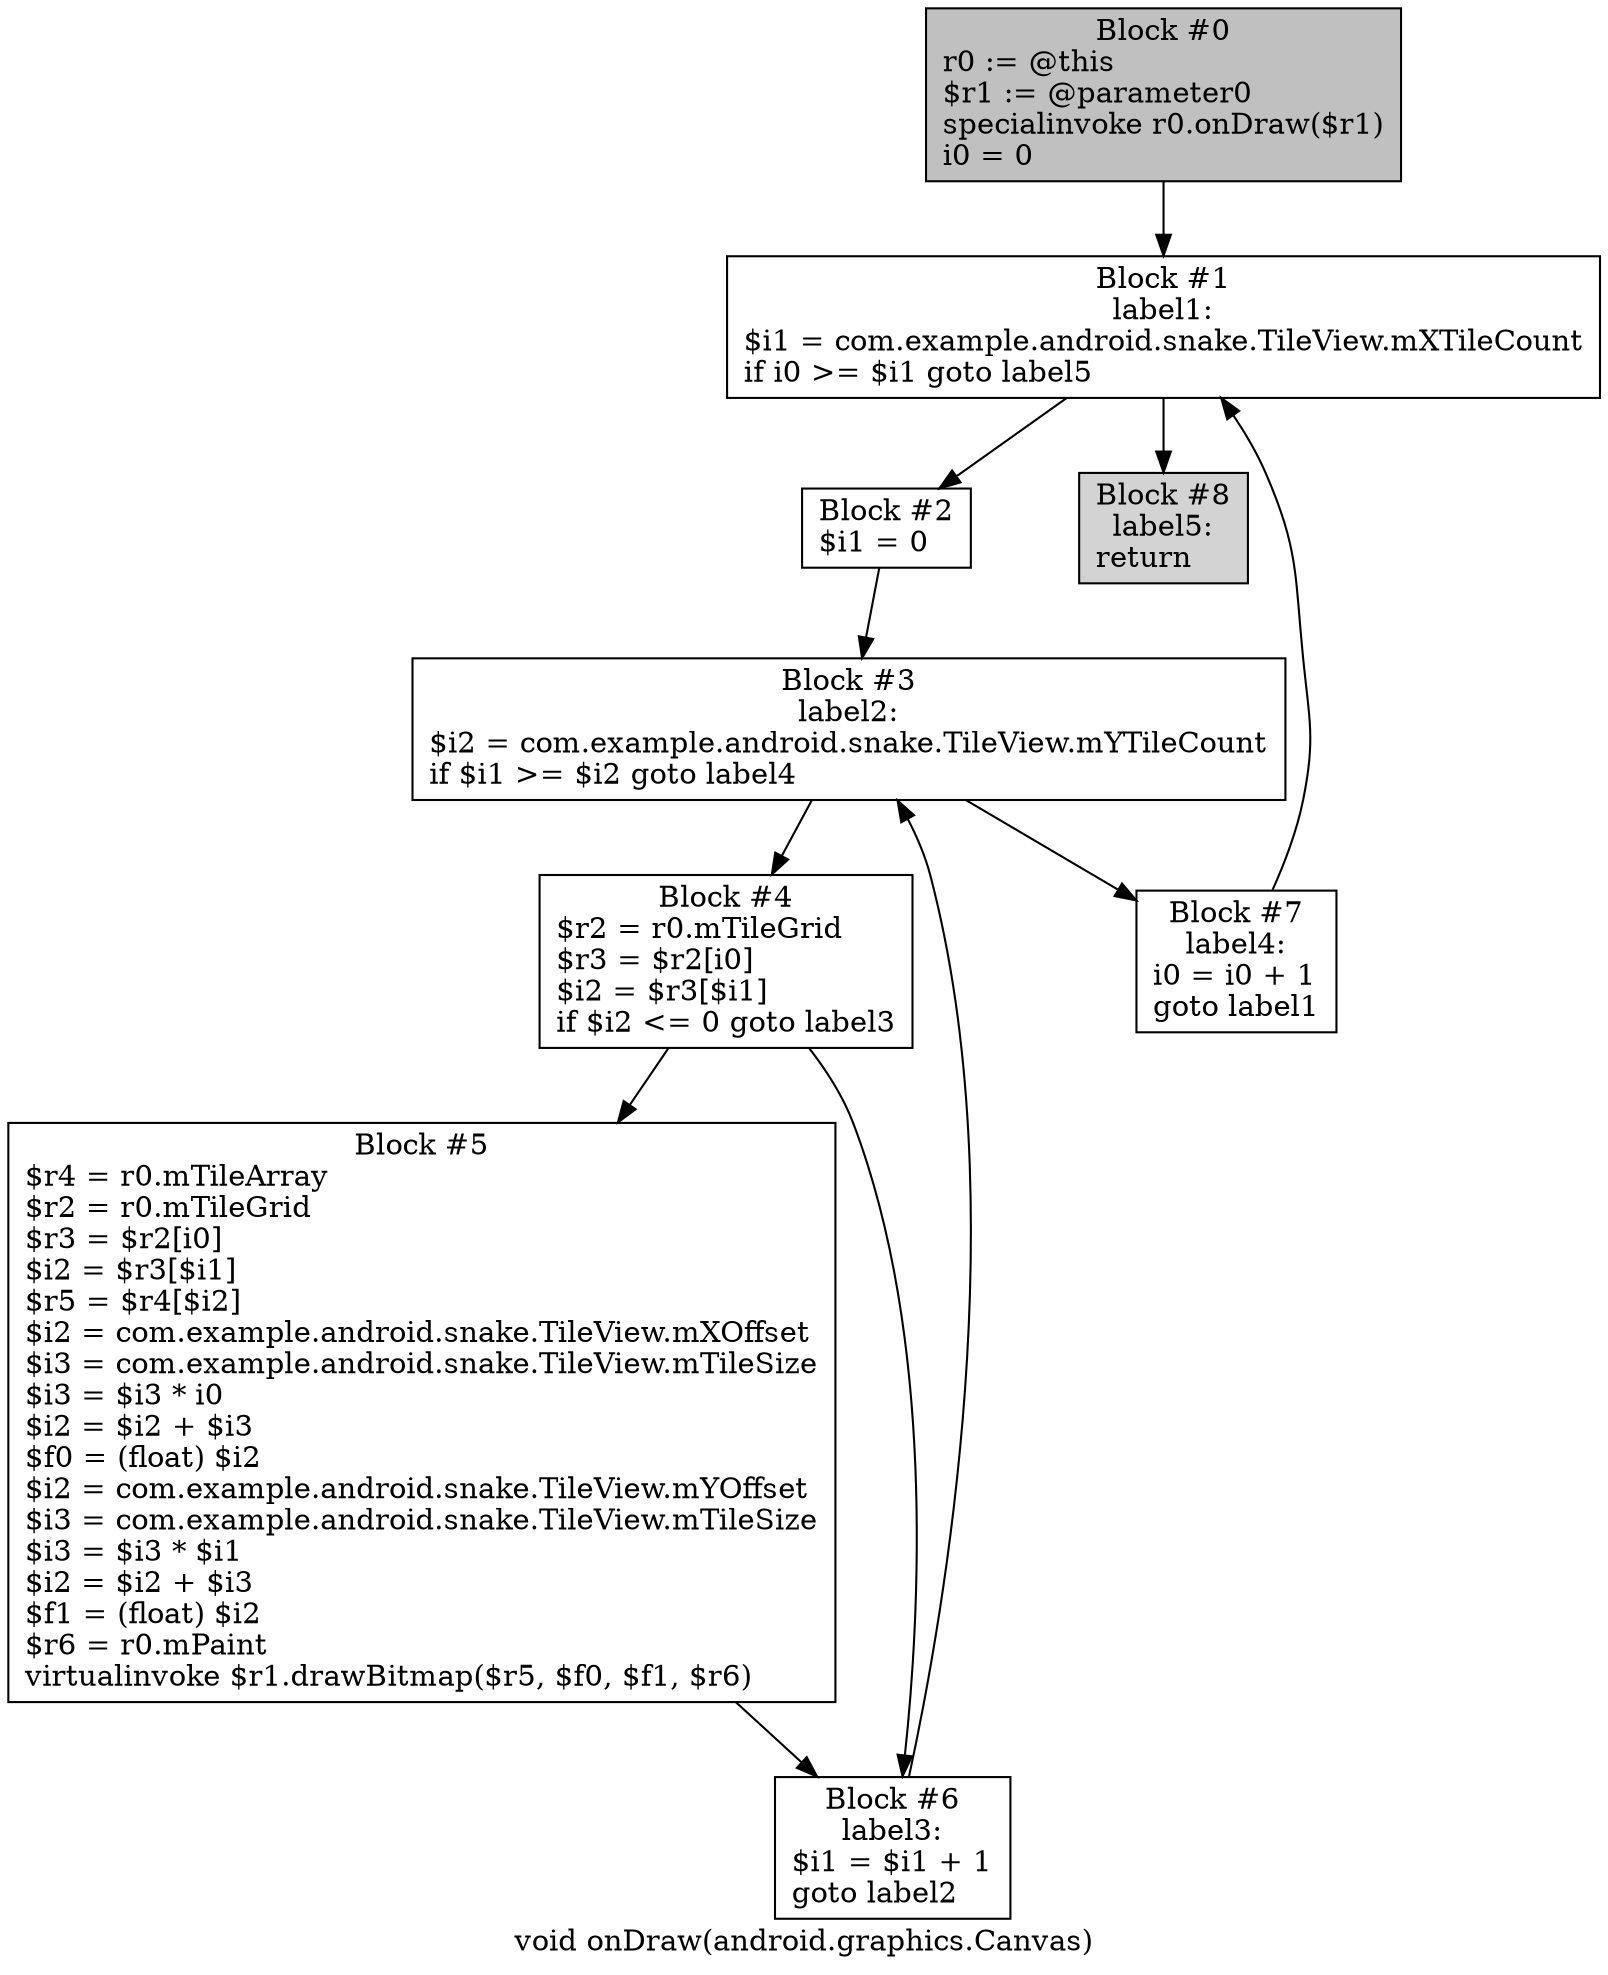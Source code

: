 digraph "void onDraw(android.graphics.Canvas)" {
    label = "void onDraw(android.graphics.Canvas)";
    node [shape = box];
    "0" [style = filled,fillcolor = gray,label = "Block #0\nr0 := @this\l$r1 := @parameter0\lspecialinvoke r0.onDraw($r1)\li0 = 0\l",];
    "1" [label = "Block #1\nlabel1:\n$i1 = com.example.android.snake.TileView.mXTileCount\lif i0 >= $i1 goto label5\l",];
    "0" -> "1";
    "2" [label = "Block #2\n$i1 = 0\l",];
    "1" -> "2";
    "8" [style = filled,fillcolor = lightgray,label = "Block #8\nlabel5:\nreturn\l",];
    "1" -> "8";
    "3" [label = "Block #3\nlabel2:\n$i2 = com.example.android.snake.TileView.mYTileCount\lif $i1 >= $i2 goto label4\l",];
    "2" -> "3";
    "4" [label = "Block #4\n$r2 = r0.mTileGrid\l$r3 = $r2[i0]\l$i2 = $r3[$i1]\lif $i2 <= 0 goto label3\l",];
    "3" -> "4";
    "7" [label = "Block #7\nlabel4:\ni0 = i0 + 1\lgoto label1\l",];
    "3" -> "7";
    "5" [label = "Block #5\n$r4 = r0.mTileArray\l$r2 = r0.mTileGrid\l$r3 = $r2[i0]\l$i2 = $r3[$i1]\l$r5 = $r4[$i2]\l$i2 = com.example.android.snake.TileView.mXOffset\l$i3 = com.example.android.snake.TileView.mTileSize\l$i3 = $i3 * i0\l$i2 = $i2 + $i3\l$f0 = (float) $i2\l$i2 = com.example.android.snake.TileView.mYOffset\l$i3 = com.example.android.snake.TileView.mTileSize\l$i3 = $i3 * $i1\l$i2 = $i2 + $i3\l$f1 = (float) $i2\l$r6 = r0.mPaint\lvirtualinvoke $r1.drawBitmap($r5, $f0, $f1, $r6)\l",];
    "4" -> "5";
    "6" [label = "Block #6\nlabel3:\n$i1 = $i1 + 1\lgoto label2\l",];
    "4" -> "6";
    "5" -> "6";
    "6" -> "3";
    "7" -> "1";
}
